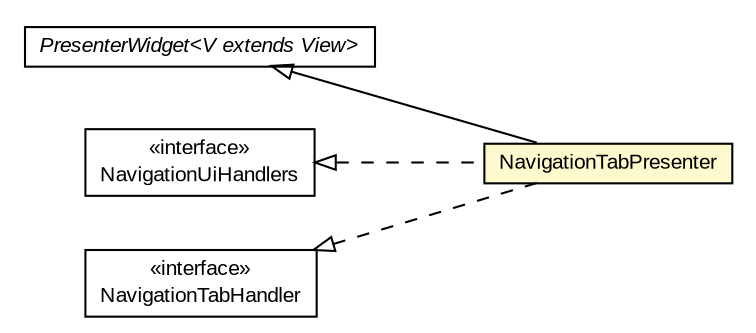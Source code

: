 #!/usr/local/bin/dot
#
# Class diagram 
# Generated by UMLGraph version R5_6-24-gf6e263 (http://www.umlgraph.org/)
#

digraph G {
	edge [fontname="arial",fontsize=10,labelfontname="arial",labelfontsize=10];
	node [fontname="arial",fontsize=10,shape=plaintext];
	nodesep=0.25;
	ranksep=0.5;
	rankdir=LR;
	// com.gwtplatform.mvp.client.PresenterWidget<V extends com.gwtplatform.mvp.client.View>
	c361520 [label=<<table title="com.gwtplatform.mvp.client.PresenterWidget" border="0" cellborder="1" cellspacing="0" cellpadding="2" port="p" href="../../../../../../mvp/client/PresenterWidget.html">
		<tr><td><table border="0" cellspacing="0" cellpadding="1">
<tr><td align="center" balign="center"><font face="arial italic"> PresenterWidget&lt;V extends View&gt; </font></td></tr>
		</table></td></tr>
		</table>>, URL="../../../../../../mvp/client/PresenterWidget.html", fontname="arial", fontcolor="black", fontsize=10.0];
	// com.gwtplatform.carstore.client.application.cars.car.navigation.NavigationUiHandlers
	c361828 [label=<<table title="com.gwtplatform.carstore.client.application.cars.car.navigation.NavigationUiHandlers" border="0" cellborder="1" cellspacing="0" cellpadding="2" port="p" href="./NavigationUiHandlers.html">
		<tr><td><table border="0" cellspacing="0" cellpadding="1">
<tr><td align="center" balign="center"> &#171;interface&#187; </td></tr>
<tr><td align="center" balign="center"> NavigationUiHandlers </td></tr>
		</table></td></tr>
		</table>>, URL="./NavigationUiHandlers.html", fontname="arial", fontcolor="black", fontsize=10.0];
	// com.gwtplatform.carstore.client.application.cars.car.navigation.NavigationTabPresenter
	c361830 [label=<<table title="com.gwtplatform.carstore.client.application.cars.car.navigation.NavigationTabPresenter" border="0" cellborder="1" cellspacing="0" cellpadding="2" port="p" bgcolor="lemonChiffon" href="./NavigationTabPresenter.html">
		<tr><td><table border="0" cellspacing="0" cellpadding="1">
<tr><td align="center" balign="center"> NavigationTabPresenter </td></tr>
		</table></td></tr>
		</table>>, URL="./NavigationTabPresenter.html", fontname="arial", fontcolor="black", fontsize=10.0];
	// com.gwtplatform.carstore.client.application.cars.car.navigation.NavigationTabEvent.NavigationTabHandler
	c361833 [label=<<table title="com.gwtplatform.carstore.client.application.cars.car.navigation.NavigationTabEvent.NavigationTabHandler" border="0" cellborder="1" cellspacing="0" cellpadding="2" port="p" href="./NavigationTabEvent.NavigationTabHandler.html">
		<tr><td><table border="0" cellspacing="0" cellpadding="1">
<tr><td align="center" balign="center"> &#171;interface&#187; </td></tr>
<tr><td align="center" balign="center"> NavigationTabHandler </td></tr>
		</table></td></tr>
		</table>>, URL="./NavigationTabEvent.NavigationTabHandler.html", fontname="arial", fontcolor="black", fontsize=10.0];
	//com.gwtplatform.carstore.client.application.cars.car.navigation.NavigationTabPresenter extends com.gwtplatform.mvp.client.PresenterWidget<com.gwtplatform.carstore.client.application.cars.car.navigation.NavigationTabPresenter.MyView>
	c361520:p -> c361830:p [dir=back,arrowtail=empty];
	//com.gwtplatform.carstore.client.application.cars.car.navigation.NavigationTabPresenter implements com.gwtplatform.carstore.client.application.cars.car.navigation.NavigationTabEvent.NavigationTabHandler
	c361833:p -> c361830:p [dir=back,arrowtail=empty,style=dashed];
	//com.gwtplatform.carstore.client.application.cars.car.navigation.NavigationTabPresenter implements com.gwtplatform.carstore.client.application.cars.car.navigation.NavigationUiHandlers
	c361828:p -> c361830:p [dir=back,arrowtail=empty,style=dashed];
}


